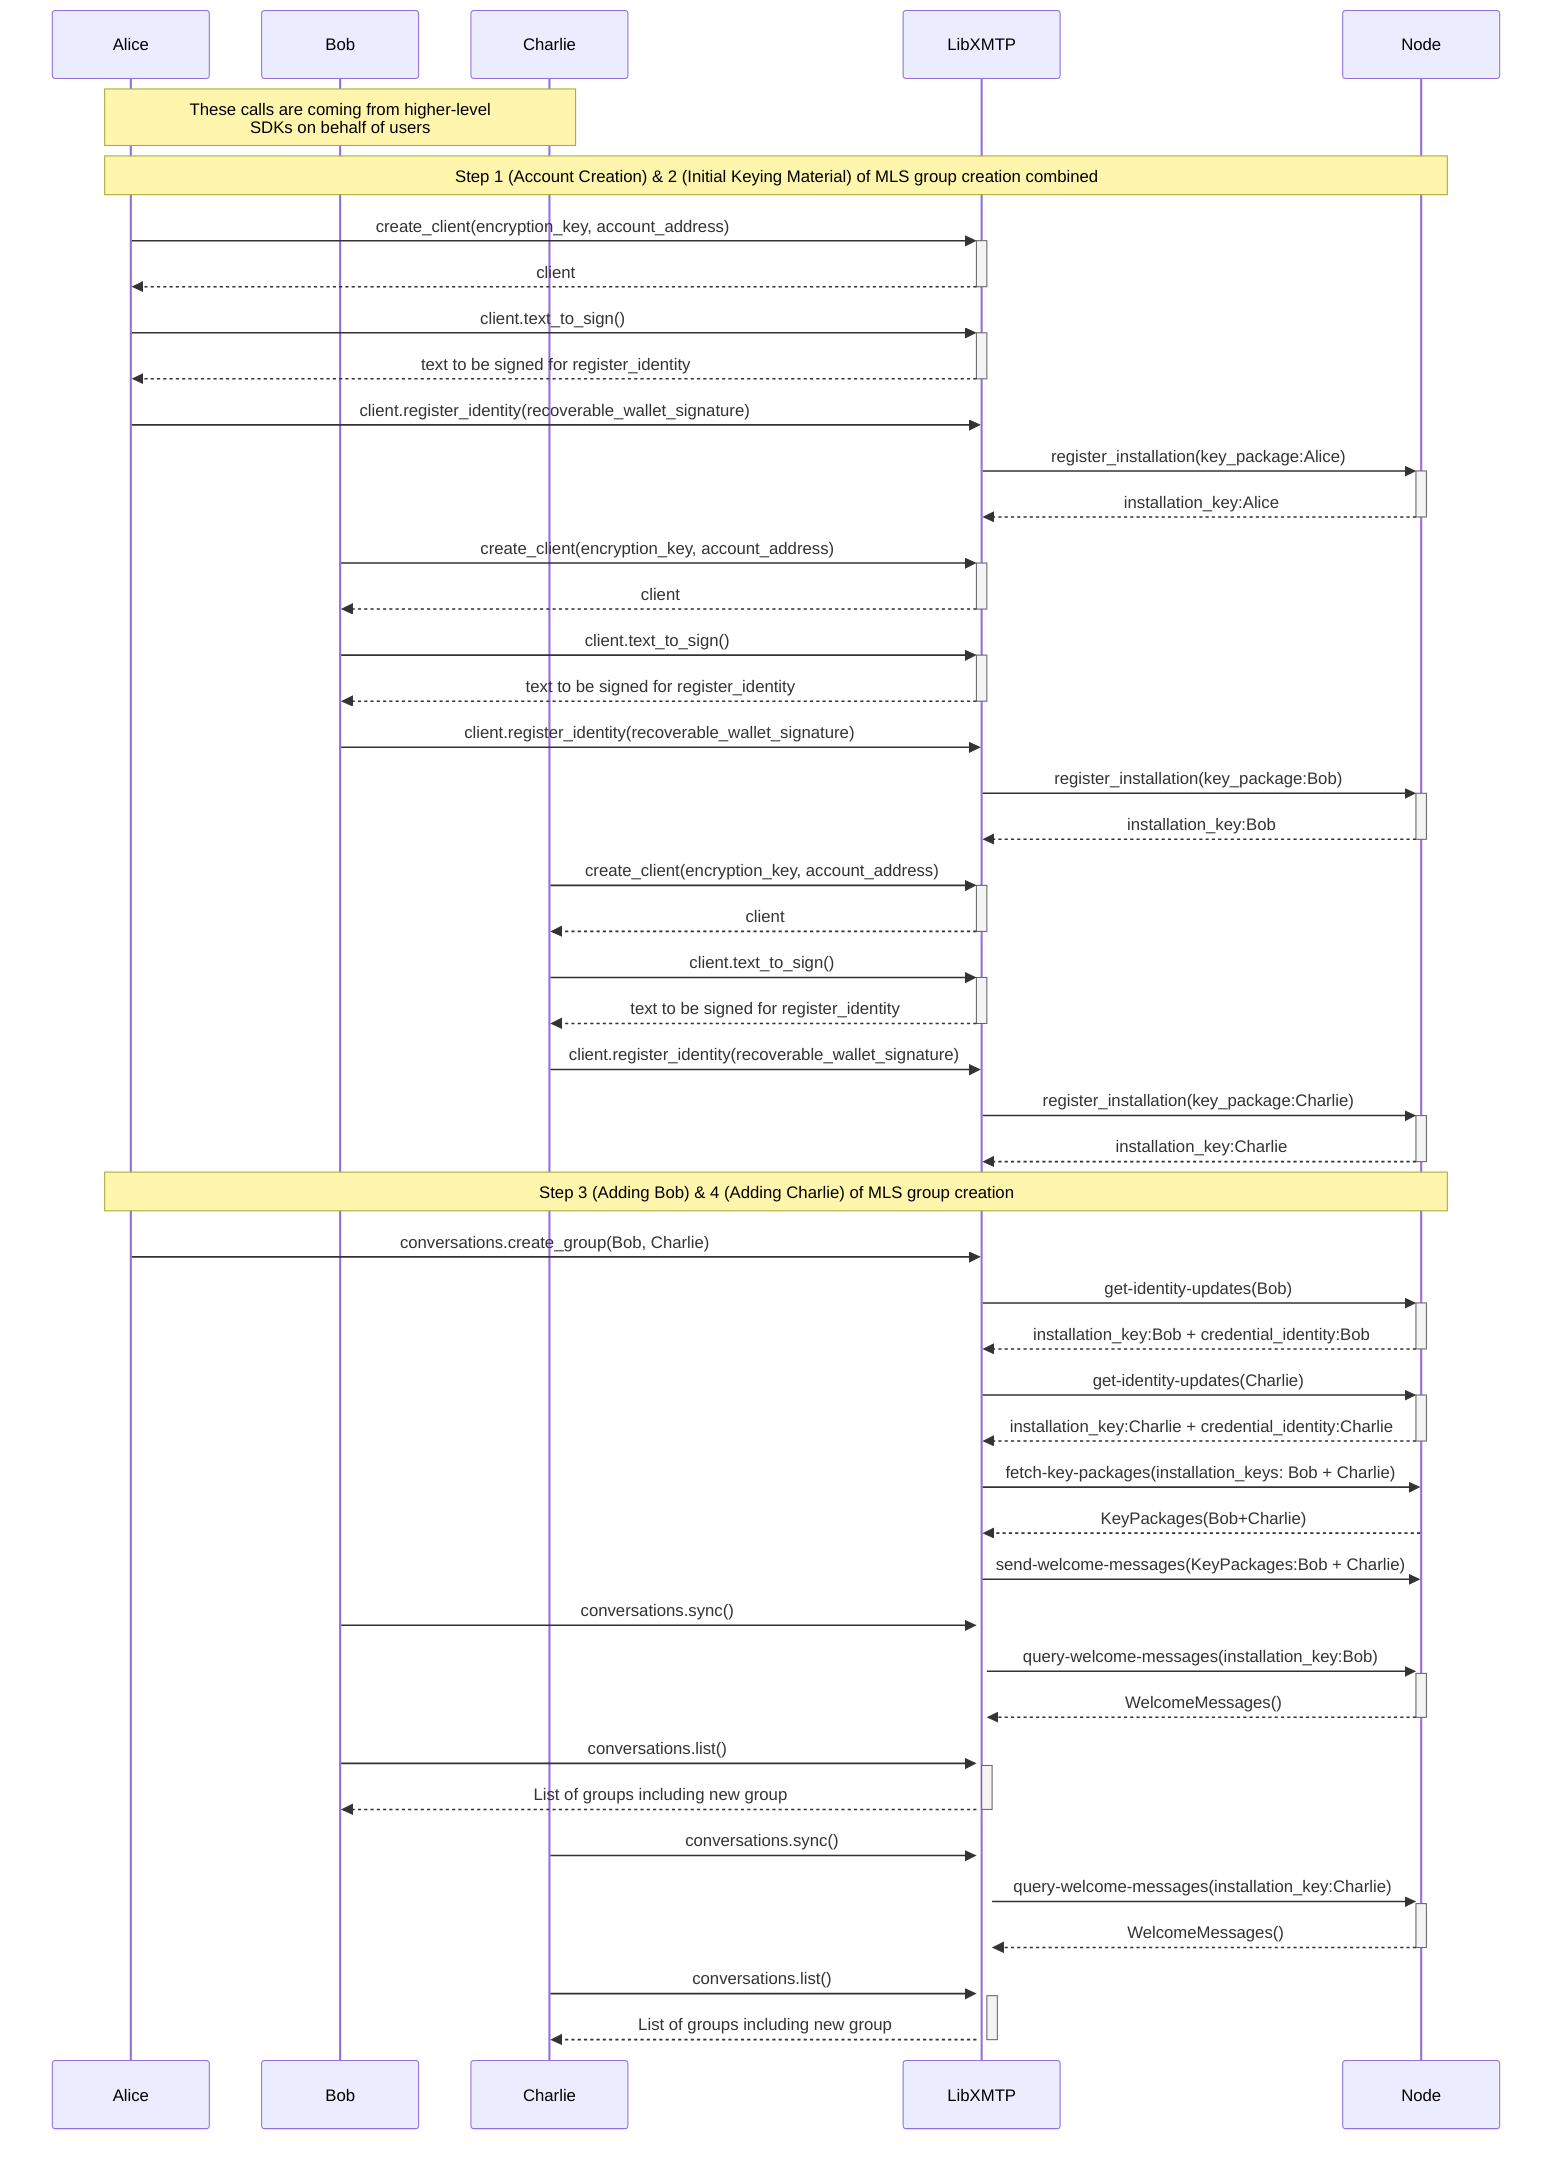 sequenceDiagram
    participant Alice
    participant Bob
    participant Charlie
    participant LibXMTP
    participant Node

    Note over Alice,Charlie: These calls are coming from higher-level<br/> SDKs on behalf of users
    Note over Alice,Node: Step 1 (Account Creation) & 2 (Initial Keying Material) of MLS group creation combined
    Alice->>+LibXMTP: create_client(encryption_key, account_address)
    LibXMTP-->>-Alice: client
    Alice->>+LibXMTP: client.text_to_sign()
    LibXMTP-->>-Alice: text to be signed for register_identity
    Alice->>LibXMTP: client.register_identity(recoverable_wallet_signature)
    LibXMTP->>+Node: register_installation(key_package:Alice)
    Node-->>-LibXMTP: installation_key:Alice
    Bob->>+LibXMTP: create_client(encryption_key, account_address)
    LibXMTP-->>-Bob: client
    Bob->>+LibXMTP: client.text_to_sign()
    LibXMTP-->>-Bob: text to be signed for register_identity
    Bob->>LibXMTP: client.register_identity(recoverable_wallet_signature)    
    LibXMTP->>+Node: register_installation(key_package:Bob)
    Node-->>-LibXMTP: installation_key:Bob
    Charlie->>+LibXMTP: create_client(encryption_key, account_address)
    LibXMTP-->>-Charlie: client
    Charlie->>+LibXMTP: client.text_to_sign()
    LibXMTP-->>-Charlie: text to be signed for register_identity
    Charlie->>LibXMTP: client.register_identity(recoverable_wallet_signature)  
    LibXMTP->>+Node: register_installation(key_package:Charlie)
    Node-->>-LibXMTP: installation_key:Charlie 

    Note over Alice,Node: Step 3 (Adding Bob) & 4 (Adding Charlie) of MLS group creation
    Alice->>LibXMTP: conversations.create_group(Bob, Charlie)
    LibXMTP->>+Node: get-identity-updates(Bob)
    Node-->>-LibXMTP: installation_key:Bob + credential_identity:Bob
    LibXMTP->>+Node: get-identity-updates(Charlie)
    Node-->>-LibXMTP: installation_key:Charlie + credential_identity:Charlie   
    LibXMTP->>Node: fetch-key-packages(installation_keys: Bob + Charlie)
    Node-->>LibXMTP: KeyPackages(Bob+Charlie) 
    LibXMTP->>Node: send-welcome-messages(KeyPackages:Bob + Charlie)
    Bob->>+LibXMTP: conversations.sync()
    LibXMTP->>+Node: query-welcome-messages(installation_key:Bob)
    Node-->>-LibXMTP: WelcomeMessages()
    Bob->>+LibXMTP: conversations.list()
    LibXMTP-->>-Bob: List of groups including new group  
    Charlie->>+LibXMTP: conversations.sync()
    LibXMTP->>+Node: query-welcome-messages(installation_key:Charlie)
    Node-->>-LibXMTP: WelcomeMessages()
    Charlie->>+LibXMTP: conversations.list()
    LibXMTP-->>-Charlie: List of groups including new group